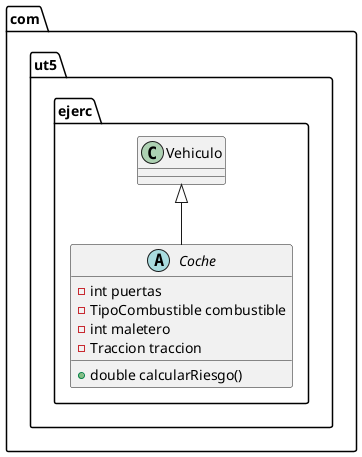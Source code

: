 @startuml
package com.ut5.ejerc {
  abstract class Coche {
    - int puertas
    - TipoCombustible combustible
    - int maletero
    - Traccion traccion
    + double calcularRiesgo()
  }
  Vehiculo <|-- Coche
}
@enduml
